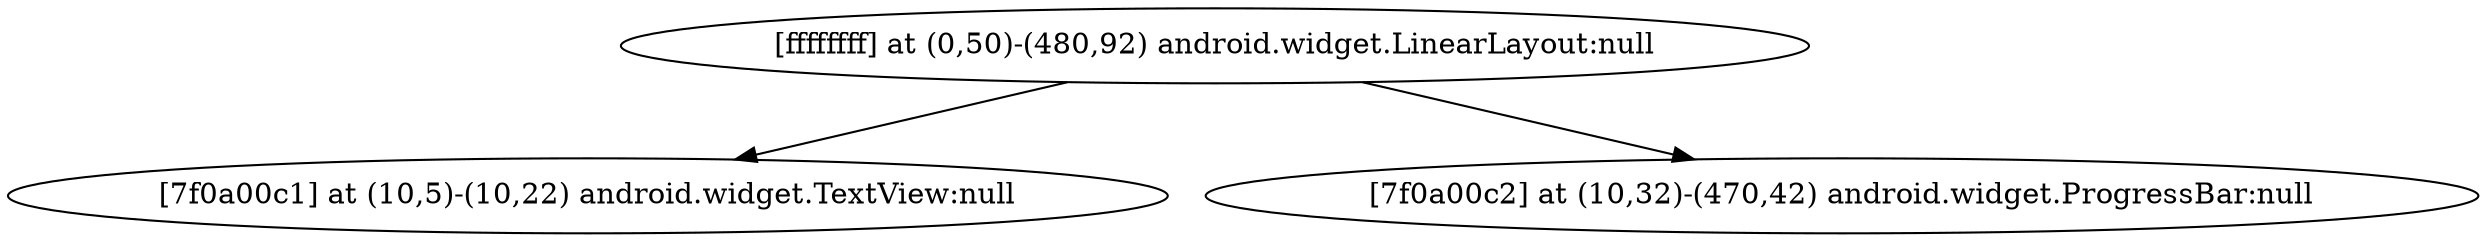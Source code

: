 strict digraph G {
  1 [ label="[ffffffff] at (0,50)-(480,92) android.widget.LinearLayout:null" ];
  2 [ label="[7f0a00c1] at (10,5)-(10,22) android.widget.TextView:null" ];
  3 [ label="[7f0a00c2] at (10,32)-(470,42) android.widget.ProgressBar:null" ];
  1 -> 2;
  1 -> 3;
}
